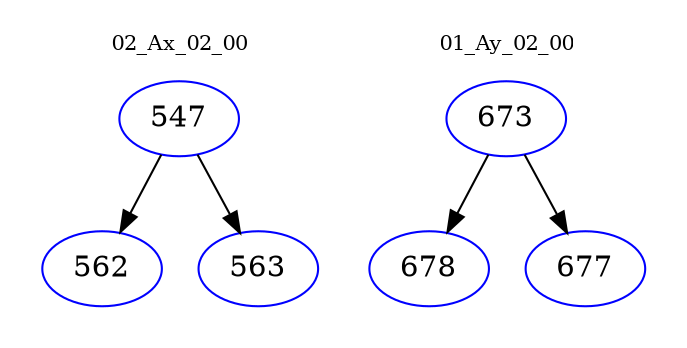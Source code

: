 digraph{
subgraph cluster_0 {
color = white
label = "02_Ax_02_00";
fontsize=10;
T0_547 [label="547", color="blue"]
T0_547 -> T0_562 [color="black"]
T0_562 [label="562", color="blue"]
T0_547 -> T0_563 [color="black"]
T0_563 [label="563", color="blue"]
}
subgraph cluster_1 {
color = white
label = "01_Ay_02_00";
fontsize=10;
T1_673 [label="673", color="blue"]
T1_673 -> T1_678 [color="black"]
T1_678 [label="678", color="blue"]
T1_673 -> T1_677 [color="black"]
T1_677 [label="677", color="blue"]
}
}
